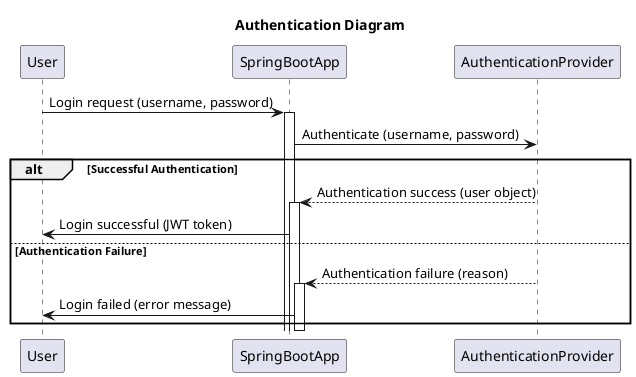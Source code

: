 @startuml
   title: Authentication Diagram
  participant User
  participant SpringBootApp
  participant AuthenticationProvider

  User -> SpringBootApp: Login request (username, password)
  activate SpringBootApp
  SpringBootApp -> AuthenticationProvider: Authenticate (username, password)
  alt Successful Authentication
    AuthenticationProvider --> SpringBootApp: Authentication success (user object)
    activate SpringBootApp
    SpringBootApp -> User: Login successful (JWT token)
  else Authentication Failure
    AuthenticationProvider --> SpringBootApp: Authentication failure (reason)
    activate SpringBootApp
    SpringBootApp -> User: Login failed (error message)
  end
  deactivate SpringBootApp
@enduml



